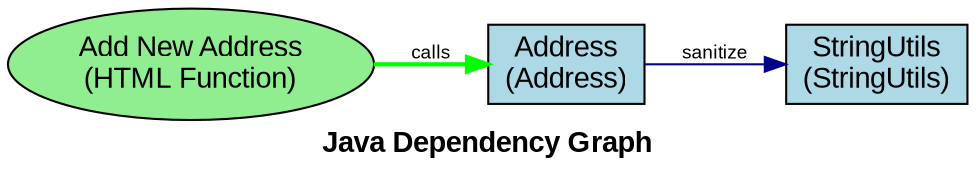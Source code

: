 digraph JavaDependencies {
    rankdir=LR;
    node [shape=box, style=filled, fillcolor=lightblue, fontname="Arial"];
    edge [fontname="Arial", fontsize=9, color=darkblue];
    graph [fontname="Arial Bold", fontsize=14, label="Java Dependency Graph"];

    "StringUtils" [label="StringUtils\n(StringUtils)", URL="javascript:showNodeInfo('StringUtils')", fillcolor="lightblue"];
    "Address" [label="Address\n(Address)", URL="javascript:showNodeInfo('Address')", fillcolor="lightblue"];

    // Dependencies with method calls
    "Address" -> "StringUtils" [label="sanitize", URL="javascript:showEdgeInfo('Address', 'StringUtils')"];

    // HTML Function Nodes
    "HTML_Add_New_Address" [label="Add New Address\n(HTML Function)", URL="javascript:showNodeInfo('HTML_Add_New_Address')", fillcolor="lightgreen", shape="ellipse"];
    "HTML_Add_New_Address" -> "Address" [label="calls", URL="javascript:showEdgeInfo('HTML_Add_New_Address', 'Address')", color="green", style="bold"];
}